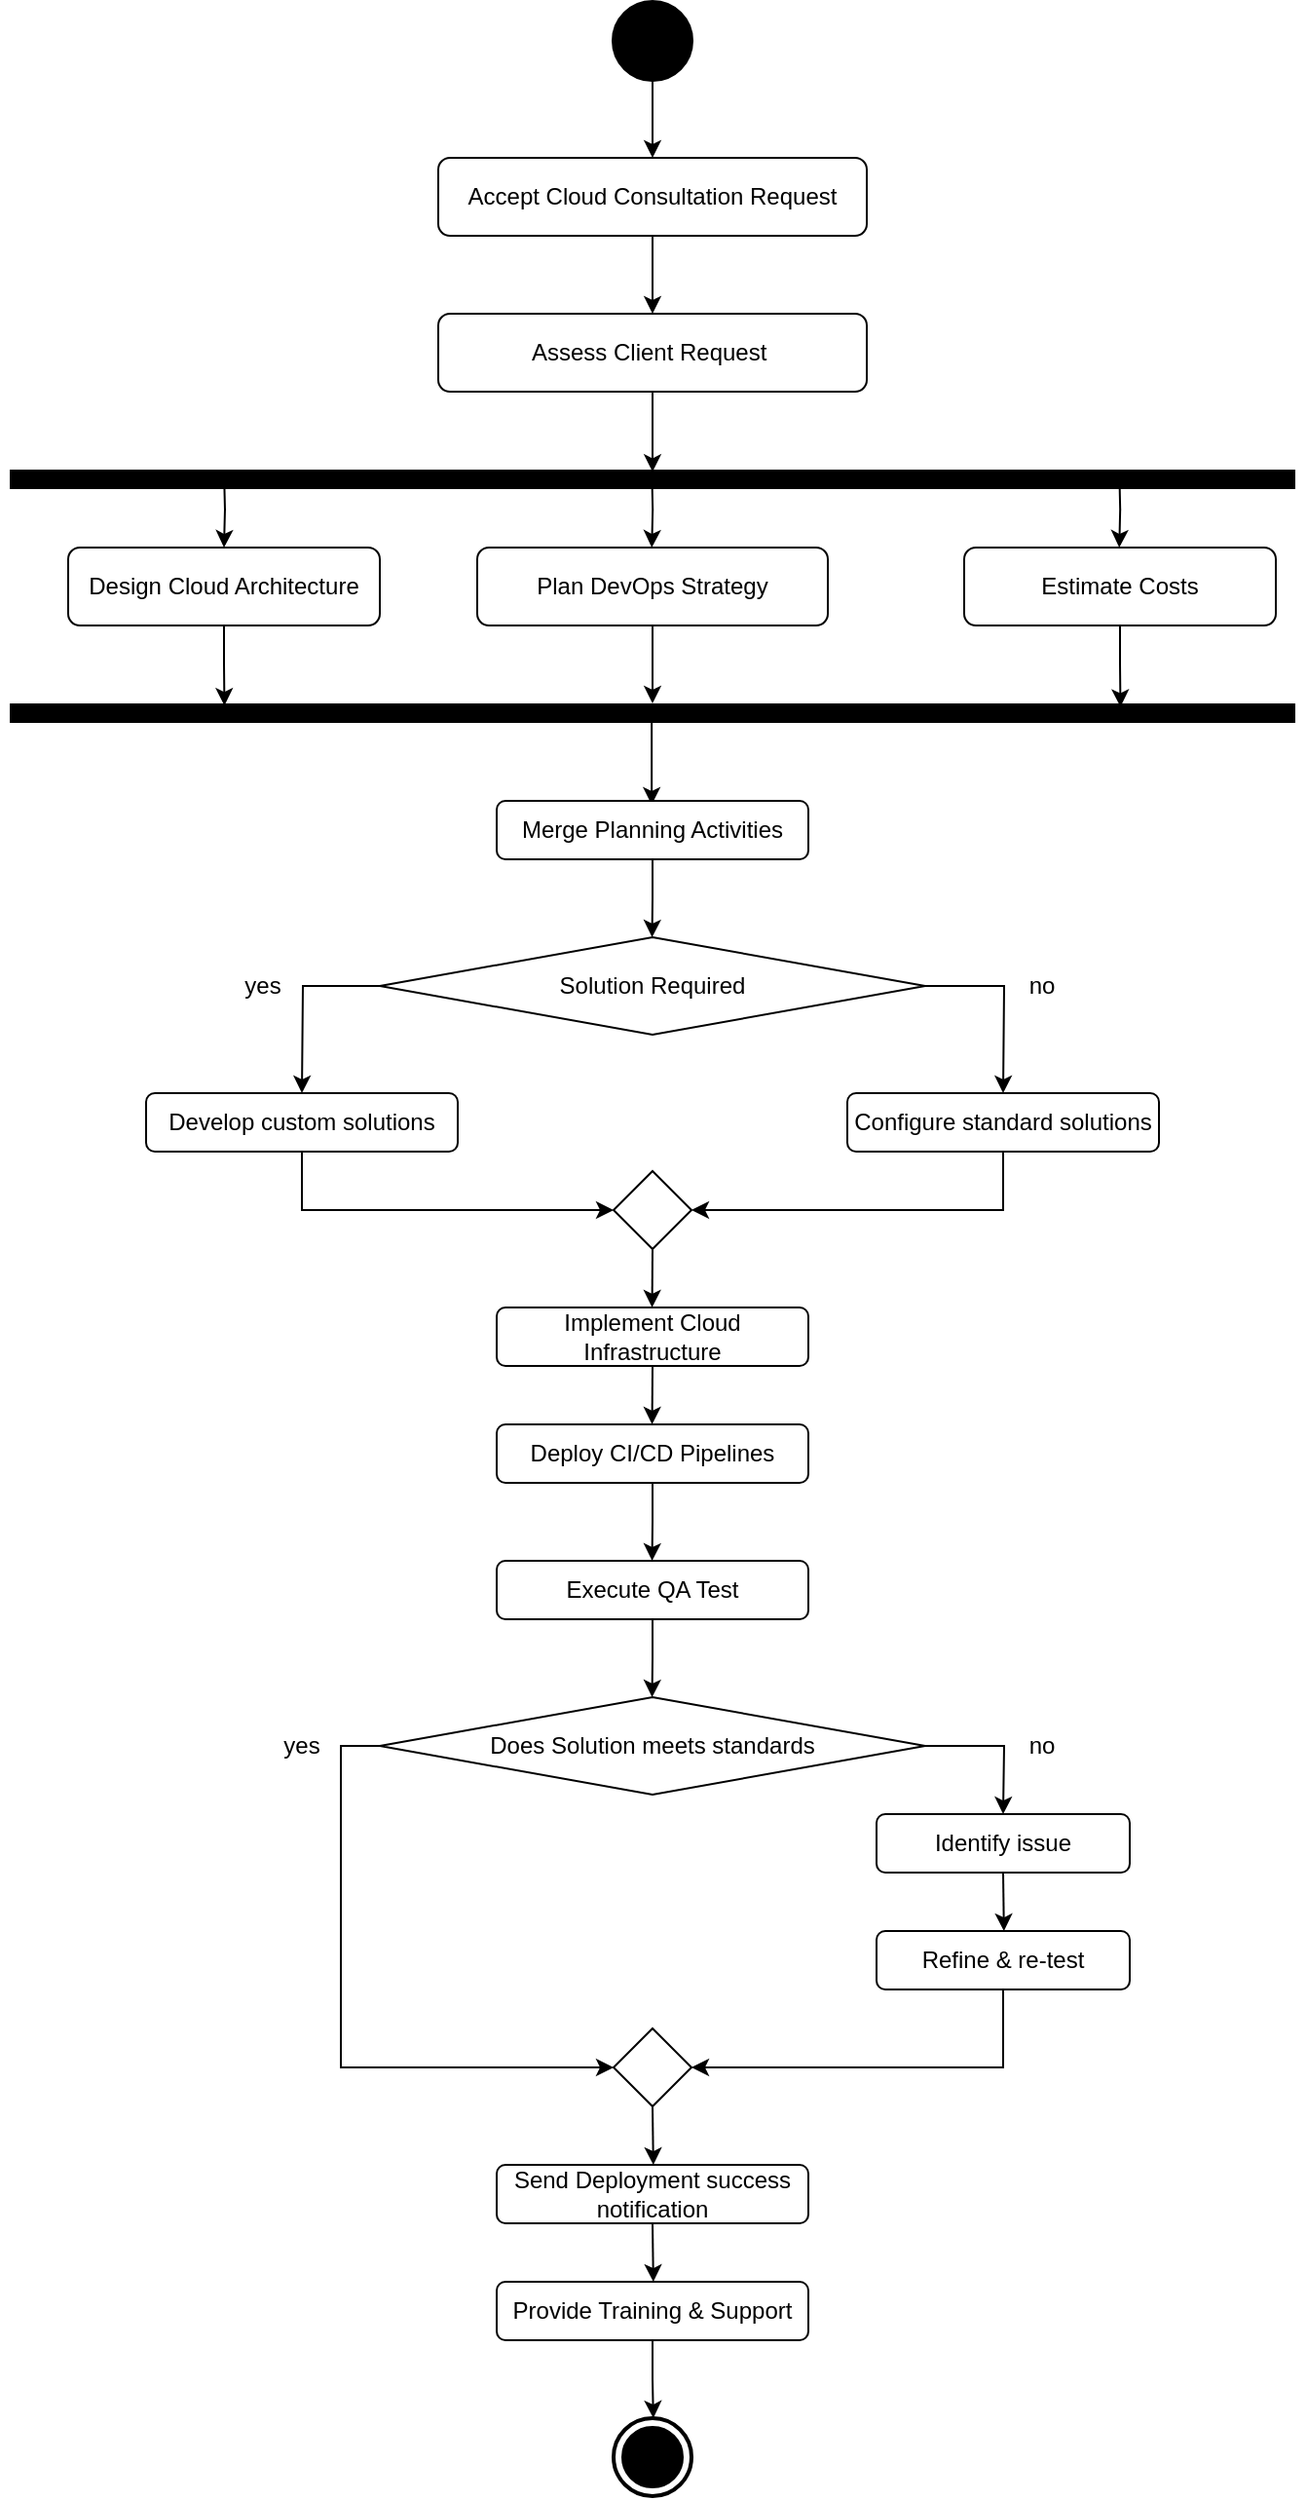 <mxfile version="24.0.0" type="device">
  <diagram name="Page-1" id="SowVvgn7etAA_afrNMo8">
    <mxGraphModel dx="2400" dy="2015" grid="1" gridSize="10" guides="1" tooltips="1" connect="1" arrows="1" fold="1" page="1" pageScale="1" pageWidth="850" pageHeight="1100" math="0" shadow="0">
      <root>
        <mxCell id="0" />
        <mxCell id="1" parent="0" />
        <mxCell id="Jtra346txbolt30JQhGF-2" style="edgeStyle=orthogonalEdgeStyle;rounded=0;orthogonalLoop=1;jettySize=auto;html=1;exitX=0.5;exitY=1;exitDx=0;exitDy=0;" parent="1" source="Jtra346txbolt30JQhGF-1" edge="1">
          <mxGeometry relative="1" as="geometry">
            <mxPoint x="420" y="80" as="targetPoint" />
          </mxGeometry>
        </mxCell>
        <mxCell id="Jtra346txbolt30JQhGF-1" value="" style="shape=ellipse;html=1;fillColor=#000000;strokeWidth=2;verticalLabelPosition=bottom;verticalAlignment=top;perimeter=ellipsePerimeter;" parent="1" vertex="1">
          <mxGeometry x="400" width="40" height="40" as="geometry" />
        </mxCell>
        <mxCell id="Jtra346txbolt30JQhGF-3" style="edgeStyle=orthogonalEdgeStyle;rounded=0;orthogonalLoop=1;jettySize=auto;html=1;exitX=0.5;exitY=1;exitDx=0;exitDy=0;" parent="1" edge="1">
          <mxGeometry relative="1" as="geometry">
            <mxPoint x="200" y="280" as="targetPoint" />
            <mxPoint x="200" y="240" as="sourcePoint" />
          </mxGeometry>
        </mxCell>
        <mxCell id="Jtra346txbolt30JQhGF-4" style="edgeStyle=orthogonalEdgeStyle;rounded=0;orthogonalLoop=1;jettySize=auto;html=1;exitX=0.5;exitY=1;exitDx=0;exitDy=0;" parent="1" edge="1">
          <mxGeometry relative="1" as="geometry">
            <mxPoint x="419.63" y="280" as="targetPoint" />
            <mxPoint x="419.63" y="240" as="sourcePoint" />
          </mxGeometry>
        </mxCell>
        <mxCell id="Jtra346txbolt30JQhGF-5" style="edgeStyle=orthogonalEdgeStyle;rounded=0;orthogonalLoop=1;jettySize=auto;html=1;exitX=0.5;exitY=1;exitDx=0;exitDy=0;" parent="1" edge="1">
          <mxGeometry relative="1" as="geometry">
            <mxPoint x="659.63" y="280" as="targetPoint" />
            <mxPoint x="659.63" y="240" as="sourcePoint" />
          </mxGeometry>
        </mxCell>
        <mxCell id="Jtra346txbolt30JQhGF-7" style="edgeStyle=orthogonalEdgeStyle;rounded=0;orthogonalLoop=1;jettySize=auto;html=1;exitX=0.5;exitY=1;exitDx=0;exitDy=0;" parent="1" source="Jtra346txbolt30JQhGF-6" edge="1">
          <mxGeometry relative="1" as="geometry">
            <mxPoint x="420" y="160" as="targetPoint" />
          </mxGeometry>
        </mxCell>
        <mxCell id="Jtra346txbolt30JQhGF-6" value="Accept Cloud Consultation Request" style="rounded=1;whiteSpace=wrap;html=1;strokeWidth=1;" parent="1" vertex="1">
          <mxGeometry x="310" y="80" width="220" height="40" as="geometry" />
        </mxCell>
        <mxCell id="Jtra346txbolt30JQhGF-8" value="Assess Client Request&amp;nbsp;" style="rounded=1;whiteSpace=wrap;html=1;strokeWidth=1;" parent="1" vertex="1">
          <mxGeometry x="310" y="160" width="220" height="40" as="geometry" />
        </mxCell>
        <mxCell id="Jtra346txbolt30JQhGF-9" value="" style="line;strokeWidth=10;html=1;" parent="1" vertex="1">
          <mxGeometry x="90" y="240" width="660" height="10" as="geometry" />
        </mxCell>
        <mxCell id="Jtra346txbolt30JQhGF-11" style="edgeStyle=orthogonalEdgeStyle;rounded=0;orthogonalLoop=1;jettySize=auto;html=1;exitX=0.5;exitY=1;exitDx=0;exitDy=0;entryX=0.5;entryY=0.117;entryDx=0;entryDy=0;entryPerimeter=0;" parent="1" source="Jtra346txbolt30JQhGF-8" target="Jtra346txbolt30JQhGF-9" edge="1">
          <mxGeometry relative="1" as="geometry" />
        </mxCell>
        <mxCell id="Jtra346txbolt30JQhGF-12" value="Estimate Costs" style="rounded=1;whiteSpace=wrap;html=1;strokeWidth=1;" parent="1" vertex="1">
          <mxGeometry x="580" y="280" width="160" height="40" as="geometry" />
        </mxCell>
        <mxCell id="Jtra346txbolt30JQhGF-13" value="Plan DevOps Strategy" style="rounded=1;whiteSpace=wrap;html=1;strokeWidth=1;" parent="1" vertex="1">
          <mxGeometry x="330" y="280" width="180" height="40" as="geometry" />
        </mxCell>
        <mxCell id="Jtra346txbolt30JQhGF-14" value="Design Cloud Architecture" style="rounded=1;whiteSpace=wrap;html=1;strokeWidth=1;" parent="1" vertex="1">
          <mxGeometry x="120" y="280" width="160" height="40" as="geometry" />
        </mxCell>
        <mxCell id="Jtra346txbolt30JQhGF-15" value="" style="line;strokeWidth=10;html=1;" parent="1" vertex="1">
          <mxGeometry x="90" y="360" width="660" height="10" as="geometry" />
        </mxCell>
        <mxCell id="Jtra346txbolt30JQhGF-17" style="edgeStyle=orthogonalEdgeStyle;rounded=0;orthogonalLoop=1;jettySize=auto;html=1;exitX=0.5;exitY=1;exitDx=0;exitDy=0;" parent="1" source="Jtra346txbolt30JQhGF-13" target="Jtra346txbolt30JQhGF-15" edge="1">
          <mxGeometry relative="1" as="geometry" />
        </mxCell>
        <mxCell id="Jtra346txbolt30JQhGF-18" style="edgeStyle=orthogonalEdgeStyle;rounded=0;orthogonalLoop=1;jettySize=auto;html=1;exitX=0.5;exitY=1;exitDx=0;exitDy=0;entryX=0.864;entryY=0.175;entryDx=0;entryDy=0;entryPerimeter=0;" parent="1" source="Jtra346txbolt30JQhGF-12" target="Jtra346txbolt30JQhGF-15" edge="1">
          <mxGeometry relative="1" as="geometry" />
        </mxCell>
        <mxCell id="Jtra346txbolt30JQhGF-20" style="edgeStyle=orthogonalEdgeStyle;rounded=0;orthogonalLoop=1;jettySize=auto;html=1;exitX=0.5;exitY=1;exitDx=0;exitDy=0;entryX=0.167;entryY=0.112;entryDx=0;entryDy=0;entryPerimeter=0;" parent="1" source="Jtra346txbolt30JQhGF-14" target="Jtra346txbolt30JQhGF-15" edge="1">
          <mxGeometry relative="1" as="geometry" />
        </mxCell>
        <mxCell id="Jtra346txbolt30JQhGF-21" style="edgeStyle=orthogonalEdgeStyle;rounded=0;orthogonalLoop=1;jettySize=auto;html=1;exitX=0.5;exitY=1;exitDx=0;exitDy=0;entryX=0.864;entryY=0.175;entryDx=0;entryDy=0;entryPerimeter=0;" parent="1" edge="1">
          <mxGeometry relative="1" as="geometry">
            <mxPoint x="419.57" y="370" as="sourcePoint" />
            <mxPoint x="419.57" y="412" as="targetPoint" />
          </mxGeometry>
        </mxCell>
        <mxCell id="Jtra346txbolt30JQhGF-23" style="edgeStyle=orthogonalEdgeStyle;rounded=0;orthogonalLoop=1;jettySize=auto;html=1;exitX=0.5;exitY=1;exitDx=0;exitDy=0;" parent="1" source="Jtra346txbolt30JQhGF-22" edge="1">
          <mxGeometry relative="1" as="geometry">
            <mxPoint x="419.783" y="480" as="targetPoint" />
          </mxGeometry>
        </mxCell>
        <mxCell id="Jtra346txbolt30JQhGF-22" value="Merge Planning Activities" style="rounded=1;whiteSpace=wrap;html=1;strokeWidth=1;" parent="1" vertex="1">
          <mxGeometry x="340" y="410" width="160" height="30" as="geometry" />
        </mxCell>
        <mxCell id="Jtra346txbolt30JQhGF-26" style="edgeStyle=orthogonalEdgeStyle;rounded=0;orthogonalLoop=1;jettySize=auto;html=1;exitX=1;exitY=0.5;exitDx=0;exitDy=0;" parent="1" source="Jtra346txbolt30JQhGF-24" edge="1">
          <mxGeometry relative="1" as="geometry">
            <mxPoint x="600" y="560" as="targetPoint" />
          </mxGeometry>
        </mxCell>
        <mxCell id="Jtra346txbolt30JQhGF-27" style="edgeStyle=orthogonalEdgeStyle;rounded=0;orthogonalLoop=1;jettySize=auto;html=1;exitX=0;exitY=0.5;exitDx=0;exitDy=0;" parent="1" source="Jtra346txbolt30JQhGF-24" edge="1">
          <mxGeometry relative="1" as="geometry">
            <mxPoint x="240" y="560" as="targetPoint" />
          </mxGeometry>
        </mxCell>
        <mxCell id="Jtra346txbolt30JQhGF-24" value="Solution Required" style="rhombus;whiteSpace=wrap;html=1;" parent="1" vertex="1">
          <mxGeometry x="280" y="480" width="280" height="50" as="geometry" />
        </mxCell>
        <mxCell id="Jtra346txbolt30JQhGF-31" style="edgeStyle=orthogonalEdgeStyle;rounded=0;orthogonalLoop=1;jettySize=auto;html=1;exitX=0.5;exitY=1;exitDx=0;exitDy=0;entryX=1;entryY=0.5;entryDx=0;entryDy=0;" parent="1" source="Jtra346txbolt30JQhGF-28" target="Jtra346txbolt30JQhGF-30" edge="1">
          <mxGeometry relative="1" as="geometry" />
        </mxCell>
        <mxCell id="Jtra346txbolt30JQhGF-28" value="Configure standard solutions" style="rounded=1;whiteSpace=wrap;html=1;strokeWidth=1;" parent="1" vertex="1">
          <mxGeometry x="520" y="560" width="160" height="30" as="geometry" />
        </mxCell>
        <mxCell id="Jtra346txbolt30JQhGF-32" style="edgeStyle=orthogonalEdgeStyle;rounded=0;orthogonalLoop=1;jettySize=auto;html=1;exitX=0.5;exitY=1;exitDx=0;exitDy=0;entryX=0;entryY=0.5;entryDx=0;entryDy=0;" parent="1" source="Jtra346txbolt30JQhGF-29" target="Jtra346txbolt30JQhGF-30" edge="1">
          <mxGeometry relative="1" as="geometry" />
        </mxCell>
        <mxCell id="Jtra346txbolt30JQhGF-29" value="Develop custom solutions" style="rounded=1;whiteSpace=wrap;html=1;strokeWidth=1;" parent="1" vertex="1">
          <mxGeometry x="160" y="560" width="160" height="30" as="geometry" />
        </mxCell>
        <mxCell id="Jtra346txbolt30JQhGF-33" style="edgeStyle=orthogonalEdgeStyle;rounded=0;orthogonalLoop=1;jettySize=auto;html=1;exitX=0.5;exitY=1;exitDx=0;exitDy=0;" parent="1" source="Jtra346txbolt30JQhGF-30" edge="1">
          <mxGeometry relative="1" as="geometry">
            <mxPoint x="419.783" y="670.0" as="targetPoint" />
          </mxGeometry>
        </mxCell>
        <mxCell id="Jtra346txbolt30JQhGF-30" value="" style="rhombus;whiteSpace=wrap;html=1;strokeWidth=1;" parent="1" vertex="1">
          <mxGeometry x="400" y="600" width="40" height="40" as="geometry" />
        </mxCell>
        <mxCell id="Jtra346txbolt30JQhGF-37" style="edgeStyle=orthogonalEdgeStyle;rounded=0;orthogonalLoop=1;jettySize=auto;html=1;exitX=0.5;exitY=1;exitDx=0;exitDy=0;" parent="1" source="Jtra346txbolt30JQhGF-34" edge="1">
          <mxGeometry relative="1" as="geometry">
            <mxPoint x="419.783" y="800" as="targetPoint" />
          </mxGeometry>
        </mxCell>
        <mxCell id="Jtra346txbolt30JQhGF-34" value="Deploy CI/CD Pipelines" style="rounded=1;whiteSpace=wrap;html=1;strokeWidth=1;" parent="1" vertex="1">
          <mxGeometry x="340" y="730" width="160" height="30" as="geometry" />
        </mxCell>
        <mxCell id="Jtra346txbolt30JQhGF-36" style="edgeStyle=orthogonalEdgeStyle;rounded=0;orthogonalLoop=1;jettySize=auto;html=1;exitX=0.5;exitY=1;exitDx=0;exitDy=0;" parent="1" source="Jtra346txbolt30JQhGF-35" edge="1">
          <mxGeometry relative="1" as="geometry">
            <mxPoint x="419.783" y="730" as="targetPoint" />
          </mxGeometry>
        </mxCell>
        <mxCell id="Jtra346txbolt30JQhGF-35" value="Implement Cloud Infrastructure" style="rounded=1;whiteSpace=wrap;html=1;strokeWidth=1;" parent="1" vertex="1">
          <mxGeometry x="340" y="670" width="160" height="30" as="geometry" />
        </mxCell>
        <mxCell id="Jtra346txbolt30JQhGF-41" style="edgeStyle=orthogonalEdgeStyle;rounded=0;orthogonalLoop=1;jettySize=auto;html=1;exitX=0.5;exitY=1;exitDx=0;exitDy=0;" parent="1" source="Jtra346txbolt30JQhGF-40" edge="1">
          <mxGeometry relative="1" as="geometry">
            <mxPoint x="419.783" y="870" as="targetPoint" />
          </mxGeometry>
        </mxCell>
        <mxCell id="Jtra346txbolt30JQhGF-40" value="Execute QA Test" style="rounded=1;whiteSpace=wrap;html=1;strokeWidth=1;" parent="1" vertex="1">
          <mxGeometry x="340" y="800" width="160" height="30" as="geometry" />
        </mxCell>
        <mxCell id="Jtra346txbolt30JQhGF-43" style="edgeStyle=orthogonalEdgeStyle;rounded=0;orthogonalLoop=1;jettySize=auto;html=1;exitX=1;exitY=0.5;exitDx=0;exitDy=0;" parent="1" source="Jtra346txbolt30JQhGF-42" edge="1">
          <mxGeometry relative="1" as="geometry">
            <mxPoint x="600" y="930" as="targetPoint" />
          </mxGeometry>
        </mxCell>
        <mxCell id="Jtra346txbolt30JQhGF-44" style="edgeStyle=orthogonalEdgeStyle;rounded=0;orthogonalLoop=1;jettySize=auto;html=1;exitX=0;exitY=0.5;exitDx=0;exitDy=0;entryX=0;entryY=0.5;entryDx=0;entryDy=0;" parent="1" source="Jtra346txbolt30JQhGF-42" target="Jtra346txbolt30JQhGF-48" edge="1">
          <mxGeometry relative="1" as="geometry">
            <mxPoint x="240" y="930" as="targetPoint" />
          </mxGeometry>
        </mxCell>
        <mxCell id="Jtra346txbolt30JQhGF-42" value="Does Solution meets standards" style="rhombus;whiteSpace=wrap;html=1;" parent="1" vertex="1">
          <mxGeometry x="280" y="870" width="280" height="50" as="geometry" />
        </mxCell>
        <mxCell id="Jtra346txbolt30JQhGF-46" style="edgeStyle=orthogonalEdgeStyle;rounded=0;orthogonalLoop=1;jettySize=auto;html=1;exitX=0.5;exitY=1;exitDx=0;exitDy=0;" parent="1" source="Jtra346txbolt30JQhGF-45" edge="1">
          <mxGeometry relative="1" as="geometry">
            <mxPoint x="600.412" y="990" as="targetPoint" />
          </mxGeometry>
        </mxCell>
        <mxCell id="Jtra346txbolt30JQhGF-45" value="Identify issue" style="rounded=1;whiteSpace=wrap;html=1;strokeWidth=1;" parent="1" vertex="1">
          <mxGeometry x="535" y="930" width="130" height="30" as="geometry" />
        </mxCell>
        <mxCell id="Jtra346txbolt30JQhGF-49" style="edgeStyle=orthogonalEdgeStyle;rounded=0;orthogonalLoop=1;jettySize=auto;html=1;exitX=0.5;exitY=1;exitDx=0;exitDy=0;entryX=1;entryY=0.5;entryDx=0;entryDy=0;" parent="1" source="Jtra346txbolt30JQhGF-47" target="Jtra346txbolt30JQhGF-48" edge="1">
          <mxGeometry relative="1" as="geometry" />
        </mxCell>
        <mxCell id="Jtra346txbolt30JQhGF-47" value="Refine &amp;amp; re-test" style="rounded=1;whiteSpace=wrap;html=1;strokeWidth=1;" parent="1" vertex="1">
          <mxGeometry x="535" y="990" width="130" height="30" as="geometry" />
        </mxCell>
        <mxCell id="Jtra346txbolt30JQhGF-50" style="edgeStyle=orthogonalEdgeStyle;rounded=0;orthogonalLoop=1;jettySize=auto;html=1;exitX=0.5;exitY=1;exitDx=0;exitDy=0;" parent="1" source="Jtra346txbolt30JQhGF-48" edge="1">
          <mxGeometry relative="1" as="geometry">
            <mxPoint x="420.412" y="1110" as="targetPoint" />
          </mxGeometry>
        </mxCell>
        <mxCell id="Jtra346txbolt30JQhGF-48" value="" style="rhombus;whiteSpace=wrap;html=1;strokeWidth=1;" parent="1" vertex="1">
          <mxGeometry x="400" y="1040" width="40" height="40" as="geometry" />
        </mxCell>
        <mxCell id="Jtra346txbolt30JQhGF-52" style="edgeStyle=orthogonalEdgeStyle;rounded=0;orthogonalLoop=1;jettySize=auto;html=1;exitX=0.5;exitY=1;exitDx=0;exitDy=0;" parent="1" source="Jtra346txbolt30JQhGF-51" edge="1">
          <mxGeometry relative="1" as="geometry">
            <mxPoint x="420.412" y="1170" as="targetPoint" />
          </mxGeometry>
        </mxCell>
        <mxCell id="Jtra346txbolt30JQhGF-51" value="Send Deployment success notification" style="rounded=1;whiteSpace=wrap;html=1;strokeWidth=1;" parent="1" vertex="1">
          <mxGeometry x="340" y="1110" width="160" height="30" as="geometry" />
        </mxCell>
        <mxCell id="Jtra346txbolt30JQhGF-54" style="edgeStyle=orthogonalEdgeStyle;rounded=0;orthogonalLoop=1;jettySize=auto;html=1;exitX=0.5;exitY=1;exitDx=0;exitDy=0;" parent="1" source="Jtra346txbolt30JQhGF-53" edge="1">
          <mxGeometry relative="1" as="geometry">
            <mxPoint x="420.412" y="1240" as="targetPoint" />
          </mxGeometry>
        </mxCell>
        <mxCell id="Jtra346txbolt30JQhGF-53" value="Provide Training &amp;amp; Support" style="rounded=1;whiteSpace=wrap;html=1;strokeWidth=1;" parent="1" vertex="1">
          <mxGeometry x="340" y="1170" width="160" height="30" as="geometry" />
        </mxCell>
        <mxCell id="Jtra346txbolt30JQhGF-55" value="" style="html=1;shape=mxgraph.sysml.actFinal;strokeWidth=2;verticalLabelPosition=bottom;verticalAlignment=top;" parent="1" vertex="1">
          <mxGeometry x="400" y="1240" width="40" height="40" as="geometry" />
        </mxCell>
        <mxCell id="Jtra346txbolt30JQhGF-56" value="yes" style="text;html=1;align=center;verticalAlign=middle;whiteSpace=wrap;rounded=0;" parent="1" vertex="1">
          <mxGeometry x="210" y="880" width="60" height="30" as="geometry" />
        </mxCell>
        <mxCell id="Jtra346txbolt30JQhGF-57" value="no" style="text;html=1;align=center;verticalAlign=middle;whiteSpace=wrap;rounded=0;" parent="1" vertex="1">
          <mxGeometry x="590" y="880" width="60" height="30" as="geometry" />
        </mxCell>
        <mxCell id="Jtra346txbolt30JQhGF-58" value="yes" style="text;html=1;align=center;verticalAlign=middle;whiteSpace=wrap;rounded=0;" parent="1" vertex="1">
          <mxGeometry x="190" y="490" width="60" height="30" as="geometry" />
        </mxCell>
        <mxCell id="Jtra346txbolt30JQhGF-59" value="no" style="text;html=1;align=center;verticalAlign=middle;whiteSpace=wrap;rounded=0;" parent="1" vertex="1">
          <mxGeometry x="590" y="490" width="60" height="30" as="geometry" />
        </mxCell>
      </root>
    </mxGraphModel>
  </diagram>
</mxfile>

